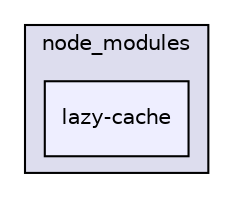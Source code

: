 digraph "gulp-src/node_modules/gulp-uglify/node_modules/uglify-js/node_modules/yargs/node_modules/cliui/node_modules/center-align/node_modules/lazy-cache" {
  compound=true
  node [ fontsize="10", fontname="Helvetica"];
  edge [ labelfontsize="10", labelfontname="Helvetica"];
  subgraph clusterdir_269126d72464f89c15110e11f5f24e30 {
    graph [ bgcolor="#ddddee", pencolor="black", label="node_modules" fontname="Helvetica", fontsize="10", URL="dir_269126d72464f89c15110e11f5f24e30.html"]
  dir_33752f4f1c7bc4894aaedb86e1492a9f [shape=box, label="lazy-cache", style="filled", fillcolor="#eeeeff", pencolor="black", URL="dir_33752f4f1c7bc4894aaedb86e1492a9f.html"];
  }
}
